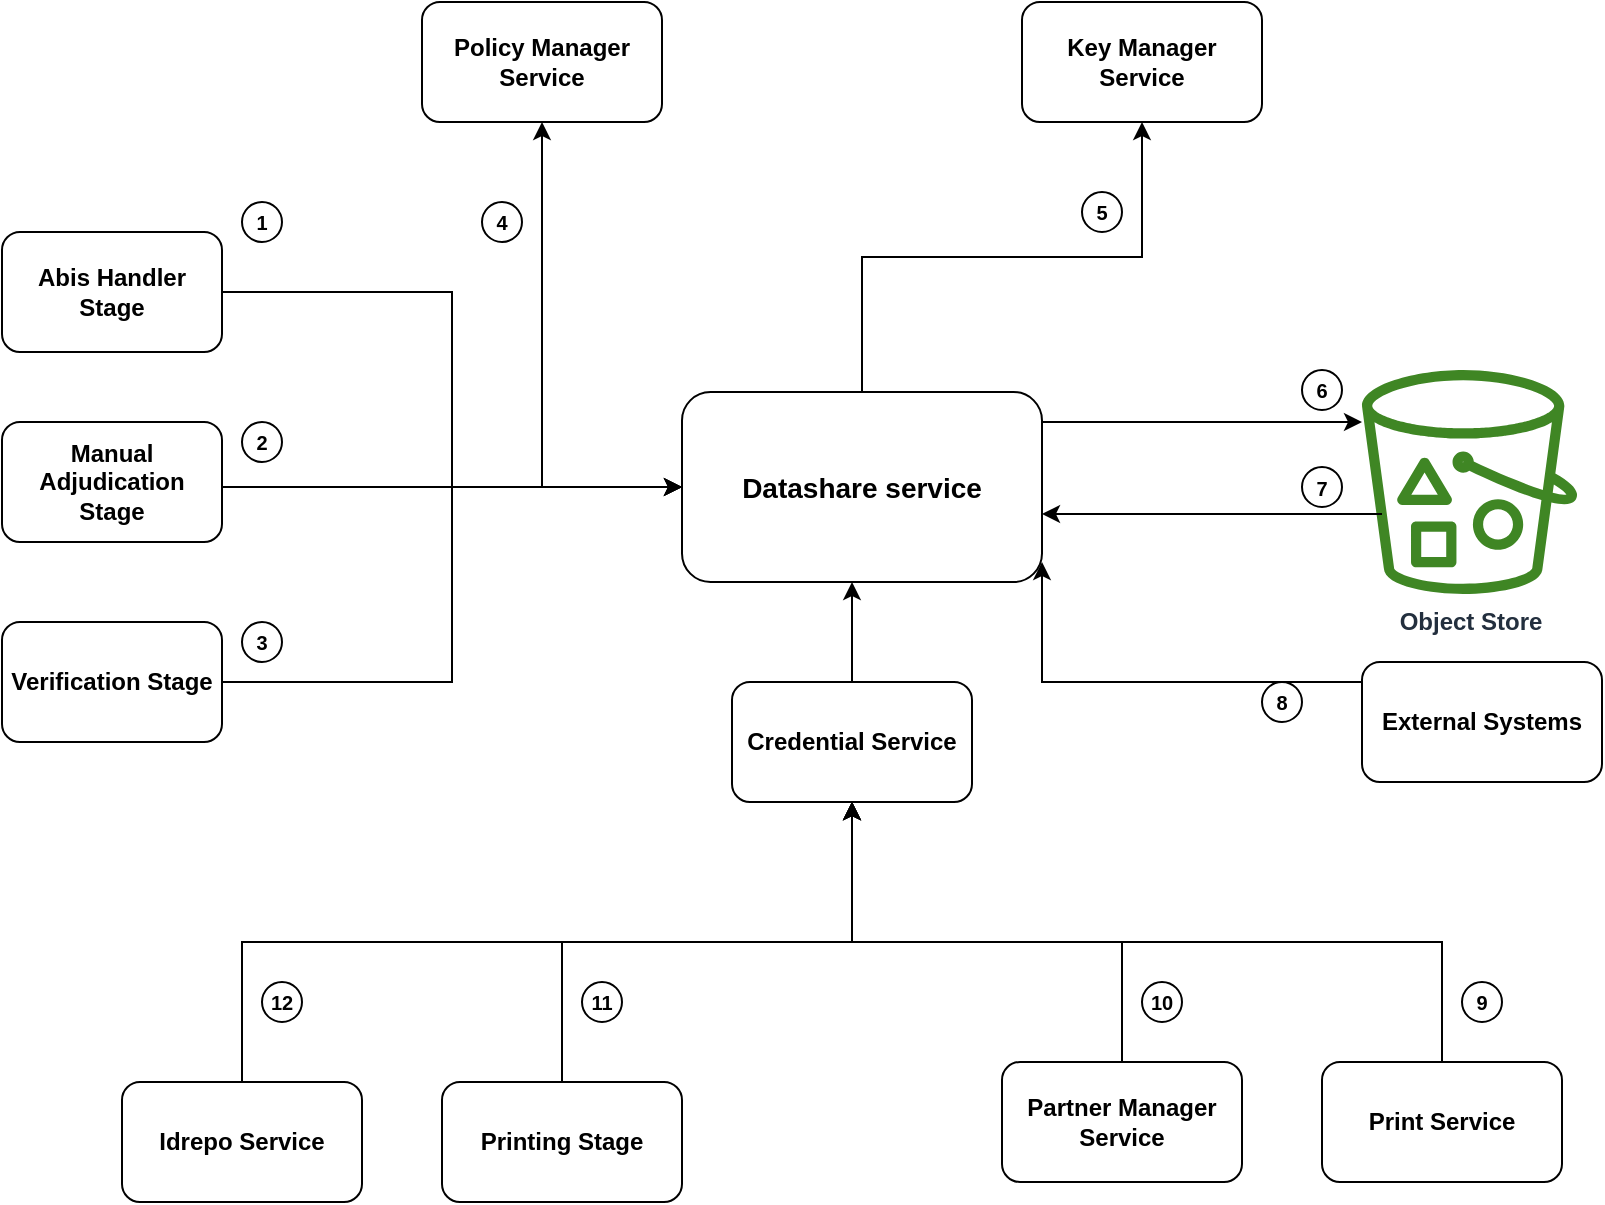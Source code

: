 <mxfile version="16.5.5" type="github">
  <diagram id="cwuvFJKjf5oF3mDJdC54" name="Page-1">
    <mxGraphModel dx="768" dy="467" grid="1" gridSize="10" guides="1" tooltips="1" connect="1" arrows="1" fold="1" page="1" pageScale="1" pageWidth="850" pageHeight="1100" math="0" shadow="0">
      <root>
        <mxCell id="0" />
        <mxCell id="1" parent="0" />
        <mxCell id="l-uQmho8uu1Q38I_h6bm-10" style="edgeStyle=orthogonalEdgeStyle;rounded=0;orthogonalLoop=1;jettySize=auto;html=1;entryX=0.5;entryY=1;entryDx=0;entryDy=0;fontStyle=1" parent="1" source="l-uQmho8uu1Q38I_h6bm-1" target="l-uQmho8uu1Q38I_h6bm-2" edge="1">
          <mxGeometry relative="1" as="geometry" />
        </mxCell>
        <mxCell id="l-uQmho8uu1Q38I_h6bm-11" style="edgeStyle=orthogonalEdgeStyle;rounded=0;orthogonalLoop=1;jettySize=auto;html=1;entryX=0.5;entryY=1;entryDx=0;entryDy=0;fontStyle=1" parent="1" source="l-uQmho8uu1Q38I_h6bm-1" target="l-uQmho8uu1Q38I_h6bm-3" edge="1">
          <mxGeometry relative="1" as="geometry" />
        </mxCell>
        <mxCell id="l-uQmho8uu1Q38I_h6bm-29" value="" style="edgeStyle=orthogonalEdgeStyle;rounded=0;orthogonalLoop=1;jettySize=auto;html=1;exitX=1;exitY=0.25;exitDx=0;exitDy=0;fontStyle=1" parent="1" source="l-uQmho8uu1Q38I_h6bm-1" edge="1">
          <mxGeometry relative="1" as="geometry">
            <mxPoint x="680" y="250" as="targetPoint" />
            <Array as="points">
              <mxPoint x="520" y="250" />
            </Array>
          </mxGeometry>
        </mxCell>
        <mxCell id="l-uQmho8uu1Q38I_h6bm-1" value="&lt;font style=&quot;font-size: 14px&quot;&gt;Datashare service&lt;/font&gt;" style="rounded=1;whiteSpace=wrap;html=1;fontStyle=1" parent="1" vertex="1">
          <mxGeometry x="340" y="235" width="180" height="95" as="geometry" />
        </mxCell>
        <mxCell id="l-uQmho8uu1Q38I_h6bm-2" value="Policy Manager Service" style="rounded=1;whiteSpace=wrap;html=1;fontStyle=1" parent="1" vertex="1">
          <mxGeometry x="210" y="40" width="120" height="60" as="geometry" />
        </mxCell>
        <mxCell id="l-uQmho8uu1Q38I_h6bm-3" value="Key Manager Service" style="rounded=1;whiteSpace=wrap;html=1;fontStyle=1" parent="1" vertex="1">
          <mxGeometry x="510" y="40" width="120" height="60" as="geometry" />
        </mxCell>
        <mxCell id="l-uQmho8uu1Q38I_h6bm-7" style="edgeStyle=orthogonalEdgeStyle;rounded=0;orthogonalLoop=1;jettySize=auto;html=1;entryX=0;entryY=0.5;entryDx=0;entryDy=0;fontStyle=1" parent="1" source="l-uQmho8uu1Q38I_h6bm-4" target="l-uQmho8uu1Q38I_h6bm-1" edge="1">
          <mxGeometry relative="1" as="geometry" />
        </mxCell>
        <mxCell id="l-uQmho8uu1Q38I_h6bm-15" value="&lt;br&gt;" style="edgeLabel;html=1;align=center;verticalAlign=middle;resizable=0;points=[];fontStyle=1" parent="l-uQmho8uu1Q38I_h6bm-7" vertex="1" connectable="0">
          <mxGeometry x="-0.429" y="-24" relative="1" as="geometry">
            <mxPoint x="-36" y="-24" as="offset" />
          </mxGeometry>
        </mxCell>
        <mxCell id="l-uQmho8uu1Q38I_h6bm-4" value="Abis Handler Stage" style="rounded=1;whiteSpace=wrap;html=1;fontStyle=1" parent="1" vertex="1">
          <mxGeometry y="155" width="110" height="60" as="geometry" />
        </mxCell>
        <mxCell id="l-uQmho8uu1Q38I_h6bm-9" style="edgeStyle=orthogonalEdgeStyle;rounded=0;orthogonalLoop=1;jettySize=auto;html=1;entryX=0;entryY=0.5;entryDx=0;entryDy=0;fontStyle=1" parent="1" source="l-uQmho8uu1Q38I_h6bm-5" target="l-uQmho8uu1Q38I_h6bm-1" edge="1">
          <mxGeometry relative="1" as="geometry" />
        </mxCell>
        <mxCell id="l-uQmho8uu1Q38I_h6bm-5" value="Verification Stage" style="rounded=1;whiteSpace=wrap;html=1;fontStyle=1" parent="1" vertex="1">
          <mxGeometry y="350" width="110" height="60" as="geometry" />
        </mxCell>
        <mxCell id="l-uQmho8uu1Q38I_h6bm-8" style="edgeStyle=orthogonalEdgeStyle;rounded=0;orthogonalLoop=1;jettySize=auto;html=1;entryX=0;entryY=0.5;entryDx=0;entryDy=0;fontStyle=1" parent="1" source="l-uQmho8uu1Q38I_h6bm-6" target="l-uQmho8uu1Q38I_h6bm-1" edge="1">
          <mxGeometry relative="1" as="geometry">
            <Array as="points">
              <mxPoint x="225" y="283" />
            </Array>
          </mxGeometry>
        </mxCell>
        <mxCell id="l-uQmho8uu1Q38I_h6bm-6" value="Manual Adjudication Stage" style="rounded=1;whiteSpace=wrap;html=1;fontStyle=1" parent="1" vertex="1">
          <mxGeometry y="250" width="110" height="60" as="geometry" />
        </mxCell>
        <mxCell id="l-uQmho8uu1Q38I_h6bm-20" style="edgeStyle=orthogonalEdgeStyle;rounded=0;orthogonalLoop=1;jettySize=auto;html=1;fontStyle=1;exitX=0.5;exitY=0;exitDx=0;exitDy=0;" parent="1" source="l-uQmho8uu1Q38I_h6bm-19" edge="1">
          <mxGeometry relative="1" as="geometry">
            <mxPoint x="430" y="370" as="sourcePoint" />
            <mxPoint x="425" y="330" as="targetPoint" />
            <Array as="points">
              <mxPoint x="425" y="330" />
              <mxPoint x="425" y="330" />
            </Array>
          </mxGeometry>
        </mxCell>
        <mxCell id="l-uQmho8uu1Q38I_h6bm-19" value="Credential Service" style="rounded=1;whiteSpace=wrap;html=1;fontStyle=1" parent="1" vertex="1">
          <mxGeometry x="365" y="380" width="120" height="60" as="geometry" />
        </mxCell>
        <mxCell id="l-uQmho8uu1Q38I_h6bm-25" value="" style="edgeStyle=orthogonalEdgeStyle;rounded=0;orthogonalLoop=1;jettySize=auto;html=1;exitX=0.5;exitY=0;exitDx=0;exitDy=0;fontStyle=1" parent="1" source="l-uQmho8uu1Q38I_h6bm-21" target="l-uQmho8uu1Q38I_h6bm-19" edge="1">
          <mxGeometry x="-0.82" y="50" relative="1" as="geometry">
            <Array as="points">
              <mxPoint x="120" y="510" />
              <mxPoint x="425" y="510" />
            </Array>
            <mxPoint as="offset" />
          </mxGeometry>
        </mxCell>
        <mxCell id="l-uQmho8uu1Q38I_h6bm-21" value="Idrepo Service" style="rounded=1;whiteSpace=wrap;html=1;fontStyle=1" parent="1" vertex="1">
          <mxGeometry x="60" y="580" width="120" height="60" as="geometry" />
        </mxCell>
        <mxCell id="l-uQmho8uu1Q38I_h6bm-24" value="" style="edgeStyle=orthogonalEdgeStyle;rounded=0;orthogonalLoop=1;jettySize=auto;html=1;exitX=0.5;exitY=0;exitDx=0;exitDy=0;entryX=0.5;entryY=1;entryDx=0;entryDy=0;fontStyle=1" parent="1" source="l-uQmho8uu1Q38I_h6bm-22" target="l-uQmho8uu1Q38I_h6bm-19" edge="1">
          <mxGeometry x="-0.719" y="-20" relative="1" as="geometry">
            <mxPoint x="425" y="593" as="sourcePoint" />
            <mxPoint x="425" y="510" as="targetPoint" />
            <mxPoint as="offset" />
          </mxGeometry>
        </mxCell>
        <mxCell id="l-uQmho8uu1Q38I_h6bm-22" value="Printing Stage" style="rounded=1;whiteSpace=wrap;html=1;fontStyle=1" parent="1" vertex="1">
          <mxGeometry x="220" y="580" width="120" height="60" as="geometry" />
        </mxCell>
        <mxCell id="l-uQmho8uu1Q38I_h6bm-27" value="" style="edgeStyle=orthogonalEdgeStyle;rounded=0;orthogonalLoop=1;jettySize=auto;html=1;exitX=0.5;exitY=0;exitDx=0;exitDy=0;entryX=0.5;entryY=1;entryDx=0;entryDy=0;fontStyle=1" parent="1" source="l-uQmho8uu1Q38I_h6bm-23" target="l-uQmho8uu1Q38I_h6bm-19" edge="1">
          <mxGeometry x="-0.859" y="-10" relative="1" as="geometry">
            <mxPoint x="510" y="490" as="targetPoint" />
            <Array as="points">
              <mxPoint x="720" y="510" />
              <mxPoint x="425" y="510" />
            </Array>
            <mxPoint as="offset" />
          </mxGeometry>
        </mxCell>
        <mxCell id="l-uQmho8uu1Q38I_h6bm-23" value="Print Service" style="rounded=1;whiteSpace=wrap;html=1;fontStyle=1" parent="1" vertex="1">
          <mxGeometry x="660" y="570" width="120" height="60" as="geometry" />
        </mxCell>
        <mxCell id="l-uQmho8uu1Q38I_h6bm-35" style="edgeStyle=orthogonalEdgeStyle;rounded=0;orthogonalLoop=1;jettySize=auto;html=1;fontStyle=1" parent="1" target="l-uQmho8uu1Q38I_h6bm-19" edge="1">
          <mxGeometry relative="1" as="geometry">
            <mxPoint x="470" y="510" as="sourcePoint" />
            <Array as="points">
              <mxPoint x="425" y="510" />
            </Array>
          </mxGeometry>
        </mxCell>
        <mxCell id="l-uQmho8uu1Q38I_h6bm-38" value="" style="edgeStyle=orthogonalEdgeStyle;rounded=0;orthogonalLoop=1;jettySize=auto;html=1;entryX=0.5;entryY=1;entryDx=0;entryDy=0;fontStyle=1" parent="1" source="l-uQmho8uu1Q38I_h6bm-32" target="l-uQmho8uu1Q38I_h6bm-19" edge="1">
          <mxGeometry x="-0.396" y="30" relative="1" as="geometry">
            <Array as="points">
              <mxPoint x="560" y="510" />
              <mxPoint x="425" y="510" />
            </Array>
            <mxPoint as="offset" />
          </mxGeometry>
        </mxCell>
        <mxCell id="l-uQmho8uu1Q38I_h6bm-32" value="Partner Manager&lt;br&gt;Service" style="rounded=1;whiteSpace=wrap;html=1;fontStyle=1" parent="1" vertex="1">
          <mxGeometry x="500" y="570" width="120" height="60" as="geometry" />
        </mxCell>
        <mxCell id="l-uQmho8uu1Q38I_h6bm-39" value="Object Store" style="sketch=0;outlineConnect=0;fontColor=#232F3E;gradientColor=none;fillColor=#3F8624;strokeColor=none;dashed=0;verticalLabelPosition=bottom;verticalAlign=top;align=center;html=1;fontSize=12;fontStyle=1;aspect=fixed;pointerEvents=1;shape=mxgraph.aws4.bucket_with_objects;" parent="1" vertex="1">
          <mxGeometry x="680" y="224" width="107.69" height="112" as="geometry" />
        </mxCell>
        <mxCell id="l-uQmho8uu1Q38I_h6bm-41" style="edgeStyle=orthogonalEdgeStyle;rounded=0;orthogonalLoop=1;jettySize=auto;html=1;fontStyle=1;" parent="1" edge="1">
          <mxGeometry relative="1" as="geometry">
            <mxPoint x="741" y="370" as="sourcePoint" />
            <mxPoint x="520" y="320" as="targetPoint" />
            <Array as="points">
              <mxPoint x="520" y="380" />
            </Array>
          </mxGeometry>
        </mxCell>
        <mxCell id="l-uQmho8uu1Q38I_h6bm-40" value="External Systems" style="rounded=1;whiteSpace=wrap;html=1;fontStyle=1" parent="1" vertex="1">
          <mxGeometry x="680" y="370" width="120" height="60" as="geometry" />
        </mxCell>
        <mxCell id="l-uQmho8uu1Q38I_h6bm-42" value="&lt;font style=&quot;font-size: 10px&quot;&gt;1&lt;/font&gt;" style="ellipse;whiteSpace=wrap;html=1;aspect=fixed;fontStyle=1" parent="1" vertex="1">
          <mxGeometry x="120" y="140" width="20" height="20" as="geometry" />
        </mxCell>
        <mxCell id="l-uQmho8uu1Q38I_h6bm-43" value="&lt;font style=&quot;font-size: 10px&quot;&gt;2&lt;/font&gt;" style="ellipse;whiteSpace=wrap;html=1;aspect=fixed;fontStyle=1" parent="1" vertex="1">
          <mxGeometry x="120" y="250" width="20" height="20" as="geometry" />
        </mxCell>
        <mxCell id="l-uQmho8uu1Q38I_h6bm-44" value="&lt;font style=&quot;font-size: 10px&quot;&gt;3&lt;/font&gt;" style="ellipse;whiteSpace=wrap;html=1;aspect=fixed;fontStyle=1" parent="1" vertex="1">
          <mxGeometry x="120" y="350" width="20" height="20" as="geometry" />
        </mxCell>
        <mxCell id="l-uQmho8uu1Q38I_h6bm-46" value="&lt;font style=&quot;font-size: 10px&quot;&gt;4&lt;/font&gt;" style="ellipse;whiteSpace=wrap;html=1;aspect=fixed;fontStyle=1" parent="1" vertex="1">
          <mxGeometry x="240" y="140" width="20" height="20" as="geometry" />
        </mxCell>
        <mxCell id="l-uQmho8uu1Q38I_h6bm-47" value="&lt;font style=&quot;font-size: 10px&quot;&gt;5&lt;/font&gt;" style="ellipse;whiteSpace=wrap;html=1;aspect=fixed;fontStyle=1" parent="1" vertex="1">
          <mxGeometry x="540" y="135" width="20" height="20" as="geometry" />
        </mxCell>
        <mxCell id="l-uQmho8uu1Q38I_h6bm-48" value="&lt;font style=&quot;font-size: 10px&quot;&gt;6&lt;/font&gt;" style="ellipse;whiteSpace=wrap;html=1;aspect=fixed;fontStyle=1" parent="1" vertex="1">
          <mxGeometry x="650" y="224" width="20" height="20" as="geometry" />
        </mxCell>
        <mxCell id="l-uQmho8uu1Q38I_h6bm-49" value="&lt;font style=&quot;font-size: 10px&quot;&gt;7&lt;/font&gt;" style="ellipse;whiteSpace=wrap;html=1;aspect=fixed;fontStyle=1" parent="1" vertex="1">
          <mxGeometry x="650" y="272.5" width="20" height="20" as="geometry" />
        </mxCell>
        <mxCell id="l-uQmho8uu1Q38I_h6bm-50" value="&lt;font style=&quot;font-size: 10px&quot;&gt;8&lt;/font&gt;" style="ellipse;whiteSpace=wrap;html=1;aspect=fixed;fontStyle=1" parent="1" vertex="1">
          <mxGeometry x="630" y="380" width="20" height="20" as="geometry" />
        </mxCell>
        <mxCell id="l-uQmho8uu1Q38I_h6bm-52" value="&lt;font style=&quot;font-size: 10px&quot;&gt;11&lt;/font&gt;" style="ellipse;whiteSpace=wrap;html=1;aspect=fixed;fontStyle=1" parent="1" vertex="1">
          <mxGeometry x="290" y="530" width="20" height="20" as="geometry" />
        </mxCell>
        <mxCell id="l-uQmho8uu1Q38I_h6bm-53" value="&lt;font style=&quot;font-size: 10px&quot;&gt;10&lt;/font&gt;" style="ellipse;whiteSpace=wrap;html=1;aspect=fixed;fontStyle=1" parent="1" vertex="1">
          <mxGeometry x="570" y="530" width="20" height="20" as="geometry" />
        </mxCell>
        <mxCell id="l-uQmho8uu1Q38I_h6bm-54" value="&lt;font style=&quot;font-size: 10px&quot;&gt;9&lt;/font&gt;" style="ellipse;whiteSpace=wrap;html=1;aspect=fixed;fontStyle=1" parent="1" vertex="1">
          <mxGeometry x="730" y="530" width="20" height="20" as="geometry" />
        </mxCell>
        <mxCell id="l-uQmho8uu1Q38I_h6bm-57" value="&lt;font style=&quot;font-size: 10px&quot;&gt;12&lt;/font&gt;" style="ellipse;whiteSpace=wrap;html=1;aspect=fixed;fontStyle=1" parent="1" vertex="1">
          <mxGeometry x="130" y="530" width="20" height="20" as="geometry" />
        </mxCell>
        <mxCell id="zeIMt0s8SkxRVTY2knL5-10" value="" style="endArrow=classic;html=1;rounded=0;fontSize=14;" edge="1" parent="1">
          <mxGeometry width="50" height="50" relative="1" as="geometry">
            <mxPoint x="690" y="296" as="sourcePoint" />
            <mxPoint x="520" y="296" as="targetPoint" />
          </mxGeometry>
        </mxCell>
      </root>
    </mxGraphModel>
  </diagram>
</mxfile>
